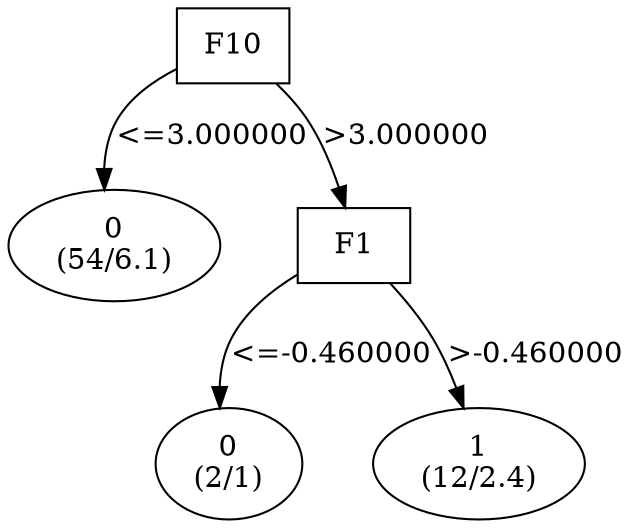 digraph YaDT {
n0 [ shape=box, label="F10\n"]
n0 -> n1 [label="<=3.000000"]
n1 [ shape=ellipse, label="0\n(54/6.1)"]
n0 -> n2 [label=">3.000000"]
n2 [ shape=box, label="F1\n"]
n2 -> n3 [label="<=-0.460000"]
n3 [ shape=ellipse, label="0\n(2/1)"]
n2 -> n4 [label=">-0.460000"]
n4 [ shape=ellipse, label="1\n(12/2.4)"]
}
